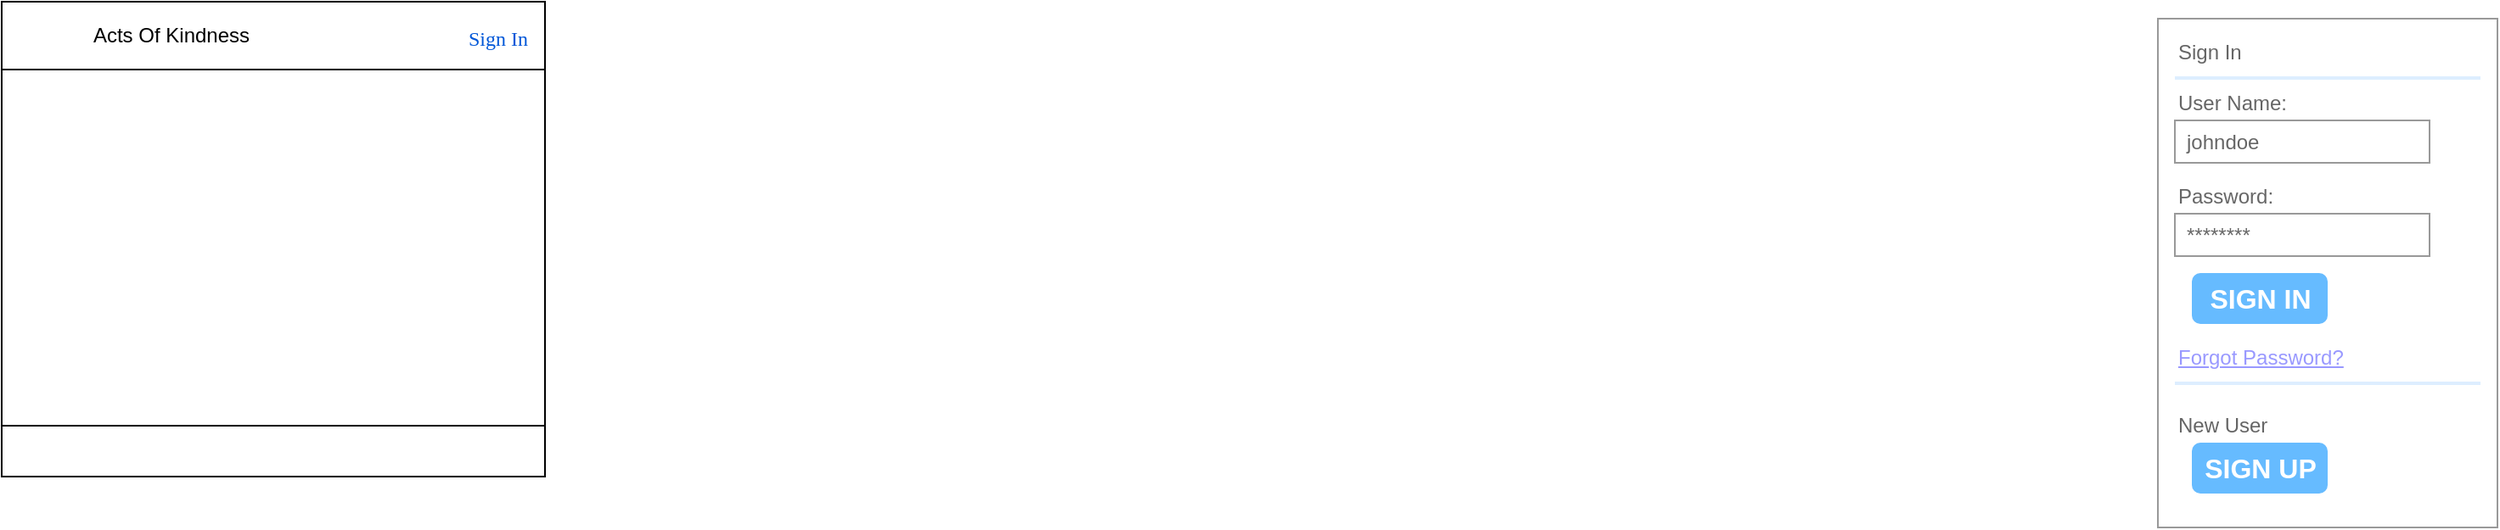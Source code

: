<mxfile>
    <diagram id="62RwzbQ-q4lnUCtk_dmo" name="Page-1">
        <mxGraphModel dx="2406" dy="626" grid="1" gridSize="10" guides="1" tooltips="1" connect="1" arrows="1" fold="1" page="1" pageScale="1" pageWidth="1100" pageHeight="1700" math="0" shadow="0">
            <root>
                <mxCell id="0"/>
                <mxCell id="1" parent="0"/>
                <mxCell id="2" value="" style="strokeWidth=1;shadow=0;dashed=0;align=center;html=1;shape=mxgraph.mockup.forms.rrect;rSize=0;strokeColor=#999999;fillColor=#ffffff;" parent="1" vertex="1">
                    <mxGeometry x="270" y="50" width="200" height="300" as="geometry"/>
                </mxCell>
                <mxCell id="3" value="Sign In" style="strokeWidth=1;shadow=0;dashed=0;align=center;html=1;shape=mxgraph.mockup.forms.anchor;fontSize=12;fontColor=#666666;align=left;resizeWidth=1;spacingLeft=0;" parent="2" vertex="1">
                    <mxGeometry width="100" height="20" relative="1" as="geometry">
                        <mxPoint x="10" y="10" as="offset"/>
                    </mxGeometry>
                </mxCell>
                <mxCell id="4" value="" style="shape=line;strokeColor=#ddeeff;strokeWidth=2;html=1;resizeWidth=1;" parent="2" vertex="1">
                    <mxGeometry width="180" height="10" relative="1" as="geometry">
                        <mxPoint x="10" y="30" as="offset"/>
                    </mxGeometry>
                </mxCell>
                <mxCell id="5" value="User Name:" style="strokeWidth=1;shadow=0;dashed=0;align=center;html=1;shape=mxgraph.mockup.forms.anchor;fontSize=12;fontColor=#666666;align=left;resizeWidth=1;spacingLeft=0;" parent="2" vertex="1">
                    <mxGeometry width="100" height="20" relative="1" as="geometry">
                        <mxPoint x="10" y="40" as="offset"/>
                    </mxGeometry>
                </mxCell>
                <mxCell id="6" value="johndoe" style="strokeWidth=1;shadow=0;dashed=0;align=center;html=1;shape=mxgraph.mockup.forms.rrect;rSize=0;strokeColor=#999999;fontColor=#666666;align=left;spacingLeft=5;resizeWidth=1;" parent="2" vertex="1">
                    <mxGeometry width="150" height="25" relative="1" as="geometry">
                        <mxPoint x="10" y="60" as="offset"/>
                    </mxGeometry>
                </mxCell>
                <mxCell id="7" value="Password:" style="strokeWidth=1;shadow=0;dashed=0;align=center;html=1;shape=mxgraph.mockup.forms.anchor;fontSize=12;fontColor=#666666;align=left;resizeWidth=1;spacingLeft=0;" parent="2" vertex="1">
                    <mxGeometry width="100" height="20" relative="1" as="geometry">
                        <mxPoint x="10" y="95" as="offset"/>
                    </mxGeometry>
                </mxCell>
                <mxCell id="8" value="********" style="strokeWidth=1;shadow=0;dashed=0;align=center;html=1;shape=mxgraph.mockup.forms.rrect;rSize=0;strokeColor=#999999;fontColor=#666666;align=left;spacingLeft=5;resizeWidth=1;" parent="2" vertex="1">
                    <mxGeometry width="150" height="25" relative="1" as="geometry">
                        <mxPoint x="10" y="115" as="offset"/>
                    </mxGeometry>
                </mxCell>
                <mxCell id="9" value="SIGN IN" style="strokeWidth=1;shadow=0;dashed=0;align=center;html=1;shape=mxgraph.mockup.forms.rrect;rSize=5;strokeColor=none;fontColor=#ffffff;fillColor=#66bbff;fontSize=16;fontStyle=1;" parent="2" vertex="1">
                    <mxGeometry y="1" width="80" height="30" relative="1" as="geometry">
                        <mxPoint x="20" y="-150" as="offset"/>
                    </mxGeometry>
                </mxCell>
                <mxCell id="10" value="Forgot Password?" style="strokeWidth=1;shadow=0;dashed=0;align=center;html=1;shape=mxgraph.mockup.forms.anchor;fontSize=12;fontColor=#9999ff;align=left;spacingLeft=0;fontStyle=4;resizeWidth=1;" parent="2" vertex="1">
                    <mxGeometry y="1" width="150" height="20" relative="1" as="geometry">
                        <mxPoint x="10" y="-110" as="offset"/>
                    </mxGeometry>
                </mxCell>
                <mxCell id="11" value="" style="shape=line;strokeColor=#ddeeff;strokeWidth=2;html=1;resizeWidth=1;" parent="2" vertex="1">
                    <mxGeometry y="1" width="180" height="10" relative="1" as="geometry">
                        <mxPoint x="10" y="-90" as="offset"/>
                    </mxGeometry>
                </mxCell>
                <mxCell id="12" value="New User" style="strokeWidth=1;shadow=0;dashed=0;align=center;html=1;shape=mxgraph.mockup.forms.anchor;fontSize=12;fontColor=#666666;align=left;spacingLeft=0;resizeWidth=1;" parent="2" vertex="1">
                    <mxGeometry y="1" width="150" height="20" relative="1" as="geometry">
                        <mxPoint x="10" y="-70" as="offset"/>
                    </mxGeometry>
                </mxCell>
                <mxCell id="13" value="SIGN UP" style="strokeWidth=1;shadow=0;dashed=0;align=center;html=1;shape=mxgraph.mockup.forms.rrect;rSize=5;strokeColor=none;fontColor=#ffffff;fillColor=#66bbff;fontSize=16;fontStyle=1;" parent="2" vertex="1">
                    <mxGeometry y="1" width="80" height="30" relative="1" as="geometry">
                        <mxPoint x="20" y="-50" as="offset"/>
                    </mxGeometry>
                </mxCell>
                <mxCell id="37" value="" style="swimlane;whiteSpace=wrap;html=1;startSize=40;" vertex="1" parent="1">
                    <mxGeometry x="-1000" y="40" width="320" height="280" as="geometry"/>
                </mxCell>
                <mxCell id="38" value="" style="swimlane;whiteSpace=wrap;html=1;rotation=-180;startSize=30;" vertex="1" parent="37">
                    <mxGeometry width="320" height="280" as="geometry"/>
                </mxCell>
                <mxCell id="39" value="Acts Of Kindness" style="text;html=1;strokeColor=none;fillColor=none;align=center;verticalAlign=middle;whiteSpace=wrap;rounded=0;" vertex="1" parent="38">
                    <mxGeometry x="30" width="140" height="40" as="geometry"/>
                </mxCell>
                <mxCell id="46" value="" style="strokeWidth=1;shadow=0;dashed=0;align=center;html=1;shape=mxgraph.mockup.buttons.multiButton;fillColor=#008cff;strokeColor=#666666;mainText=;subText=;" vertex="1" parent="38">
                    <mxGeometry x="230" y="30" width="90" as="geometry"/>
                </mxCell>
                <mxCell id="48" value="" style="strokeWidth=1;shadow=0;dashed=0;align=center;html=1;shape=mxgraph.mockup.anchor;fontSize=12;fontColor=#ffffff;fontStyle=1;whiteSpace=wrap;" vertex="1" parent="46">
                    <mxGeometry width="70" as="geometry"/>
                </mxCell>
                <mxCell id="54" value="Sign In" style="fillColor=none;strokeColor=none;html=1;fontColor=#0057D8;align=center;verticalAlign=middle;fontStyle=0;fontSize=12;fontFamily=Garamond;" vertex="1" parent="46">
                    <mxGeometry x="34" y="-16.5" width="56" height="16.5" as="geometry"/>
                </mxCell>
                <mxCell id="53" value="" style="group" vertex="1" connectable="0" parent="38">
                    <mxGeometry x="430" y="50" width="120" as="geometry"/>
                </mxCell>
                <mxCell id="51" value="&lt;font face=&quot;Garamond&quot; style=&quot;font-size: 12px; font-weight: normal;&quot;&gt;Sign In&lt;/font&gt;" style="strokeWidth=1;shadow=0;dashed=0;align=center;html=1;shape=mxgraph.mockup.anchor;fontSize=16;fontColor=#ffffff;fontStyle=1;whiteSpace=wrap;" vertex="1" parent="53">
                    <mxGeometry x="50" width="70" as="geometry"/>
                </mxCell>
                <mxCell id="52" value="&lt;font face=&quot;Garamond&quot; style=&quot;font-size: 12px; font-weight: normal;&quot;&gt;Sign In&lt;/font&gt;" style="strokeWidth=1;shadow=0;dashed=0;align=center;html=1;shape=mxgraph.mockup.anchor;fontSize=16;fontColor=#ffffff;fontStyle=1;whiteSpace=wrap;" vertex="1" parent="53">
                    <mxGeometry width="70" as="geometry"/>
                </mxCell>
                <mxCell id="47" value="&lt;font face=&quot;Garamond&quot; style=&quot;font-size: 12px; font-weight: normal;&quot;&gt;Sign In&lt;/font&gt;" style="strokeWidth=1;shadow=0;dashed=0;align=center;html=1;shape=mxgraph.mockup.anchor;fontSize=16;fontColor=#ffffff;fontStyle=1;whiteSpace=wrap;" vertex="1" parent="1">
                    <mxGeometry x="-470" y="90" width="70" as="geometry"/>
                </mxCell>
            </root>
        </mxGraphModel>
    </diagram>
</mxfile>